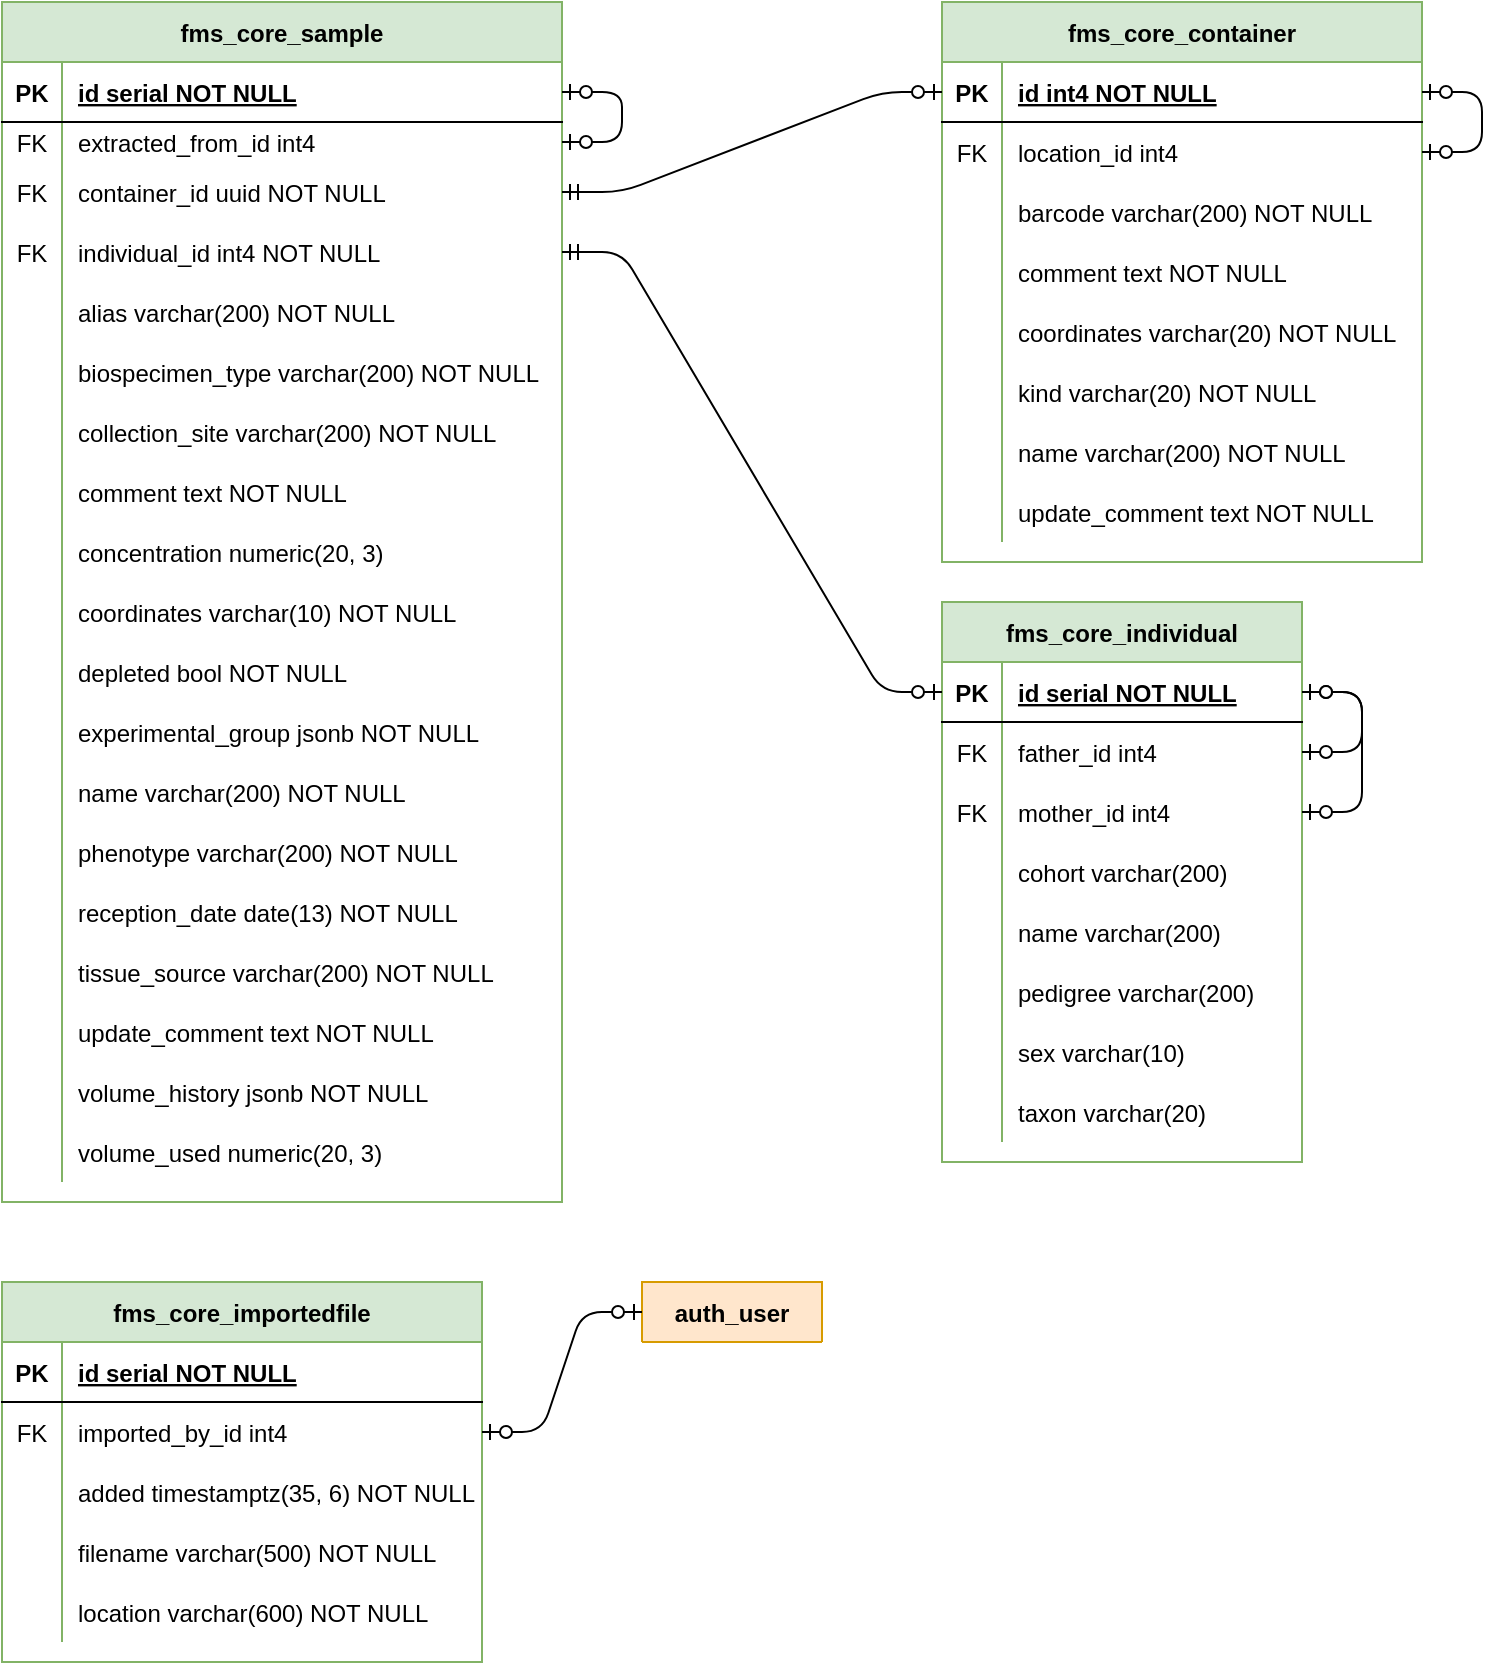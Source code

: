<mxfile version="14.1.8" type="device"><diagram id="R2lEEEUBdFMjLlhIrx00" name="Page-1"><mxGraphModel dx="1350" dy="816" grid="1" gridSize="10" guides="1" tooltips="1" connect="1" arrows="1" fold="1" page="1" pageScale="1" pageWidth="850" pageHeight="1100" math="0" shadow="0" extFonts="Permanent Marker^https://fonts.googleapis.com/css?family=Permanent+Marker"><root><mxCell id="0"/><mxCell id="1" parent="0"/><mxCell id="C-vyLk0tnHw3VtMMgP7b-23" value="fms_core_sample" style="shape=table;startSize=30;container=1;collapsible=1;childLayout=tableLayout;fixedRows=1;rowLines=0;fontStyle=1;align=center;resizeLast=1;fillColor=#d5e8d4;strokeColor=#82b366;" parent="1" vertex="1"><mxGeometry x="40" y="80" width="280" height="600" as="geometry"><mxRectangle x="120" y="120" width="100" height="30" as="alternateBounds"/></mxGeometry></mxCell><mxCell id="C-vyLk0tnHw3VtMMgP7b-24" value="" style="shape=partialRectangle;collapsible=0;dropTarget=0;pointerEvents=0;fillColor=none;points=[[0,0.5],[1,0.5]];portConstraint=eastwest;top=0;left=0;right=0;bottom=1;" parent="C-vyLk0tnHw3VtMMgP7b-23" vertex="1"><mxGeometry y="30" width="280" height="30" as="geometry"/></mxCell><mxCell id="C-vyLk0tnHw3VtMMgP7b-25" value="PK" style="shape=partialRectangle;overflow=hidden;connectable=0;fillColor=none;top=0;left=0;bottom=0;right=0;fontStyle=1;" parent="C-vyLk0tnHw3VtMMgP7b-24" vertex="1"><mxGeometry width="30" height="30" as="geometry"/></mxCell><mxCell id="C-vyLk0tnHw3VtMMgP7b-26" value="id serial NOT NULL " style="shape=partialRectangle;overflow=hidden;connectable=0;fillColor=none;top=0;left=0;bottom=0;right=0;align=left;spacingLeft=6;fontStyle=5;" parent="C-vyLk0tnHw3VtMMgP7b-24" vertex="1"><mxGeometry x="30" width="250" height="30" as="geometry"/></mxCell><mxCell id="s3saVMbv91BbnHv0i09d-23" value="" style="shape=partialRectangle;collapsible=0;dropTarget=0;pointerEvents=0;fillColor=none;top=0;left=0;bottom=0;right=0;points=[[0,0.5],[1,0.5]];portConstraint=eastwest;" parent="C-vyLk0tnHw3VtMMgP7b-23" vertex="1"><mxGeometry y="60" width="280" height="20" as="geometry"/></mxCell><mxCell id="s3saVMbv91BbnHv0i09d-24" value="FK" style="shape=partialRectangle;connectable=0;fillColor=none;top=0;left=0;bottom=0;right=0;fontStyle=0;overflow=hidden;" parent="s3saVMbv91BbnHv0i09d-23" vertex="1"><mxGeometry width="30" height="20" as="geometry"/></mxCell><mxCell id="s3saVMbv91BbnHv0i09d-25" value="extracted_from_id int4" style="shape=partialRectangle;connectable=0;fillColor=none;top=0;left=0;bottom=0;right=0;align=left;spacingLeft=6;fontStyle=0;overflow=hidden;" parent="s3saVMbv91BbnHv0i09d-23" vertex="1"><mxGeometry x="30" width="250" height="20" as="geometry"/></mxCell><mxCell id="s3saVMbv91BbnHv0i09d-17" value="" style="shape=partialRectangle;collapsible=0;dropTarget=0;pointerEvents=0;fillColor=none;top=0;left=0;bottom=0;right=0;points=[[0,0.5],[1,0.5]];portConstraint=eastwest;" parent="C-vyLk0tnHw3VtMMgP7b-23" vertex="1"><mxGeometry y="80" width="280" height="30" as="geometry"/></mxCell><mxCell id="s3saVMbv91BbnHv0i09d-18" value="FK" style="shape=partialRectangle;connectable=0;fillColor=none;top=0;left=0;bottom=0;right=0;fontStyle=0;overflow=hidden;" parent="s3saVMbv91BbnHv0i09d-17" vertex="1"><mxGeometry width="30" height="30" as="geometry"/></mxCell><mxCell id="s3saVMbv91BbnHv0i09d-19" value="container_id uuid NOT NULL" style="shape=partialRectangle;connectable=0;fillColor=none;top=0;left=0;bottom=0;right=0;align=left;spacingLeft=6;fontStyle=0;overflow=hidden;" parent="s3saVMbv91BbnHv0i09d-17" vertex="1"><mxGeometry x="30" width="250" height="30" as="geometry"/></mxCell><mxCell id="s3saVMbv91BbnHv0i09d-26" value="" style="shape=partialRectangle;collapsible=0;dropTarget=0;pointerEvents=0;fillColor=none;top=0;left=0;bottom=0;right=0;points=[[0,0.5],[1,0.5]];portConstraint=eastwest;" parent="C-vyLk0tnHw3VtMMgP7b-23" vertex="1"><mxGeometry y="110" width="280" height="30" as="geometry"/></mxCell><mxCell id="s3saVMbv91BbnHv0i09d-27" value="FK" style="shape=partialRectangle;connectable=0;fillColor=none;top=0;left=0;bottom=0;right=0;fontStyle=0;overflow=hidden;" parent="s3saVMbv91BbnHv0i09d-26" vertex="1"><mxGeometry width="30" height="30" as="geometry"/></mxCell><mxCell id="s3saVMbv91BbnHv0i09d-28" value="individual_id int4 NOT NULL" style="shape=partialRectangle;connectable=0;fillColor=none;top=0;left=0;bottom=0;right=0;align=left;spacingLeft=6;fontStyle=0;overflow=hidden;" parent="s3saVMbv91BbnHv0i09d-26" vertex="1"><mxGeometry x="30" width="250" height="30" as="geometry"/></mxCell><mxCell id="s3saVMbv91BbnHv0i09d-20" value="" style="shape=partialRectangle;collapsible=0;dropTarget=0;pointerEvents=0;fillColor=none;top=0;left=0;bottom=0;right=0;points=[[0,0.5],[1,0.5]];portConstraint=eastwest;" parent="C-vyLk0tnHw3VtMMgP7b-23" vertex="1"><mxGeometry y="140" width="280" height="30" as="geometry"/></mxCell><mxCell id="s3saVMbv91BbnHv0i09d-21" value="" style="shape=partialRectangle;connectable=0;fillColor=none;top=0;left=0;bottom=0;right=0;editable=1;overflow=hidden;" parent="s3saVMbv91BbnHv0i09d-20" vertex="1"><mxGeometry width="30" height="30" as="geometry"/></mxCell><mxCell id="s3saVMbv91BbnHv0i09d-22" value="alias varchar(200) NOT NULL" style="shape=partialRectangle;connectable=0;fillColor=none;top=0;left=0;bottom=0;right=0;align=left;spacingLeft=6;overflow=hidden;" parent="s3saVMbv91BbnHv0i09d-20" vertex="1"><mxGeometry x="30" width="250" height="30" as="geometry"/></mxCell><mxCell id="C-vyLk0tnHw3VtMMgP7b-27" value="" style="shape=partialRectangle;collapsible=0;dropTarget=0;pointerEvents=0;fillColor=none;points=[[0,0.5],[1,0.5]];portConstraint=eastwest;top=0;left=0;right=0;bottom=0;" parent="C-vyLk0tnHw3VtMMgP7b-23" vertex="1"><mxGeometry y="170" width="280" height="30" as="geometry"/></mxCell><mxCell id="C-vyLk0tnHw3VtMMgP7b-28" value="" style="shape=partialRectangle;overflow=hidden;connectable=0;fillColor=none;top=0;left=0;bottom=0;right=0;" parent="C-vyLk0tnHw3VtMMgP7b-27" vertex="1"><mxGeometry width="30" height="30" as="geometry"/></mxCell><mxCell id="C-vyLk0tnHw3VtMMgP7b-29" value="biospecimen_type varchar(200) NOT NULL" style="shape=partialRectangle;overflow=hidden;connectable=0;fillColor=none;top=0;left=0;bottom=0;right=0;align=left;spacingLeft=6;" parent="C-vyLk0tnHw3VtMMgP7b-27" vertex="1"><mxGeometry x="30" width="250" height="30" as="geometry"/></mxCell><mxCell id="s3saVMbv91BbnHv0i09d-29" value="" style="shape=partialRectangle;collapsible=0;dropTarget=0;pointerEvents=0;fillColor=none;top=0;left=0;bottom=0;right=0;points=[[0,0.5],[1,0.5]];portConstraint=eastwest;" parent="C-vyLk0tnHw3VtMMgP7b-23" vertex="1"><mxGeometry y="200" width="280" height="30" as="geometry"/></mxCell><mxCell id="s3saVMbv91BbnHv0i09d-30" value="" style="shape=partialRectangle;connectable=0;fillColor=none;top=0;left=0;bottom=0;right=0;editable=1;overflow=hidden;" parent="s3saVMbv91BbnHv0i09d-29" vertex="1"><mxGeometry width="30" height="30" as="geometry"/></mxCell><mxCell id="s3saVMbv91BbnHv0i09d-31" value="collection_site varchar(200) NOT NULL" style="shape=partialRectangle;connectable=0;fillColor=none;top=0;left=0;bottom=0;right=0;align=left;spacingLeft=6;overflow=hidden;" parent="s3saVMbv91BbnHv0i09d-29" vertex="1"><mxGeometry x="30" width="250" height="30" as="geometry"/></mxCell><mxCell id="s3saVMbv91BbnHv0i09d-32" value="" style="shape=partialRectangle;collapsible=0;dropTarget=0;pointerEvents=0;fillColor=none;top=0;left=0;bottom=0;right=0;points=[[0,0.5],[1,0.5]];portConstraint=eastwest;" parent="C-vyLk0tnHw3VtMMgP7b-23" vertex="1"><mxGeometry y="230" width="280" height="30" as="geometry"/></mxCell><mxCell id="s3saVMbv91BbnHv0i09d-33" value="" style="shape=partialRectangle;connectable=0;fillColor=none;top=0;left=0;bottom=0;right=0;editable=1;overflow=hidden;" parent="s3saVMbv91BbnHv0i09d-32" vertex="1"><mxGeometry width="30" height="30" as="geometry"/></mxCell><mxCell id="s3saVMbv91BbnHv0i09d-34" value="comment text NOT NULL" style="shape=partialRectangle;connectable=0;fillColor=none;top=0;left=0;bottom=0;right=0;align=left;spacingLeft=6;overflow=hidden;" parent="s3saVMbv91BbnHv0i09d-32" vertex="1"><mxGeometry x="30" width="250" height="30" as="geometry"/></mxCell><mxCell id="s3saVMbv91BbnHv0i09d-35" value="" style="shape=partialRectangle;collapsible=0;dropTarget=0;pointerEvents=0;fillColor=none;top=0;left=0;bottom=0;right=0;points=[[0,0.5],[1,0.5]];portConstraint=eastwest;" parent="C-vyLk0tnHw3VtMMgP7b-23" vertex="1"><mxGeometry y="260" width="280" height="30" as="geometry"/></mxCell><mxCell id="s3saVMbv91BbnHv0i09d-36" value="" style="shape=partialRectangle;connectable=0;fillColor=none;top=0;left=0;bottom=0;right=0;editable=1;overflow=hidden;" parent="s3saVMbv91BbnHv0i09d-35" vertex="1"><mxGeometry width="30" height="30" as="geometry"/></mxCell><mxCell id="s3saVMbv91BbnHv0i09d-37" value="concentration numeric(20, 3)" style="shape=partialRectangle;connectable=0;fillColor=none;top=0;left=0;bottom=0;right=0;align=left;spacingLeft=6;overflow=hidden;" parent="s3saVMbv91BbnHv0i09d-35" vertex="1"><mxGeometry x="30" width="250" height="30" as="geometry"/></mxCell><mxCell id="s3saVMbv91BbnHv0i09d-38" value="" style="shape=partialRectangle;collapsible=0;dropTarget=0;pointerEvents=0;fillColor=none;top=0;left=0;bottom=0;right=0;points=[[0,0.5],[1,0.5]];portConstraint=eastwest;" parent="C-vyLk0tnHw3VtMMgP7b-23" vertex="1"><mxGeometry y="290" width="280" height="30" as="geometry"/></mxCell><mxCell id="s3saVMbv91BbnHv0i09d-39" value="" style="shape=partialRectangle;connectable=0;fillColor=none;top=0;left=0;bottom=0;right=0;editable=1;overflow=hidden;" parent="s3saVMbv91BbnHv0i09d-38" vertex="1"><mxGeometry width="30" height="30" as="geometry"/></mxCell><mxCell id="s3saVMbv91BbnHv0i09d-40" value="coordinates varchar(10) NOT NULL" style="shape=partialRectangle;connectable=0;fillColor=none;top=0;left=0;bottom=0;right=0;align=left;spacingLeft=6;overflow=hidden;" parent="s3saVMbv91BbnHv0i09d-38" vertex="1"><mxGeometry x="30" width="250" height="30" as="geometry"/></mxCell><mxCell id="s3saVMbv91BbnHv0i09d-41" value="" style="shape=partialRectangle;collapsible=0;dropTarget=0;pointerEvents=0;fillColor=none;top=0;left=0;bottom=0;right=0;points=[[0,0.5],[1,0.5]];portConstraint=eastwest;" parent="C-vyLk0tnHw3VtMMgP7b-23" vertex="1"><mxGeometry y="320" width="280" height="30" as="geometry"/></mxCell><mxCell id="s3saVMbv91BbnHv0i09d-42" value="" style="shape=partialRectangle;connectable=0;fillColor=none;top=0;left=0;bottom=0;right=0;editable=1;overflow=hidden;" parent="s3saVMbv91BbnHv0i09d-41" vertex="1"><mxGeometry width="30" height="30" as="geometry"/></mxCell><mxCell id="s3saVMbv91BbnHv0i09d-43" value="depleted bool NOT NULL" style="shape=partialRectangle;connectable=0;fillColor=none;top=0;left=0;bottom=0;right=0;align=left;spacingLeft=6;overflow=hidden;" parent="s3saVMbv91BbnHv0i09d-41" vertex="1"><mxGeometry x="30" width="250" height="30" as="geometry"/></mxCell><mxCell id="s3saVMbv91BbnHv0i09d-44" value="" style="shape=partialRectangle;collapsible=0;dropTarget=0;pointerEvents=0;fillColor=none;top=0;left=0;bottom=0;right=0;points=[[0,0.5],[1,0.5]];portConstraint=eastwest;" parent="C-vyLk0tnHw3VtMMgP7b-23" vertex="1"><mxGeometry y="350" width="280" height="30" as="geometry"/></mxCell><mxCell id="s3saVMbv91BbnHv0i09d-45" value="" style="shape=partialRectangle;connectable=0;fillColor=none;top=0;left=0;bottom=0;right=0;editable=1;overflow=hidden;" parent="s3saVMbv91BbnHv0i09d-44" vertex="1"><mxGeometry width="30" height="30" as="geometry"/></mxCell><mxCell id="s3saVMbv91BbnHv0i09d-46" value="experimental_group jsonb NOT NULL" style="shape=partialRectangle;connectable=0;fillColor=none;top=0;left=0;bottom=0;right=0;align=left;spacingLeft=6;overflow=hidden;" parent="s3saVMbv91BbnHv0i09d-44" vertex="1"><mxGeometry x="30" width="250" height="30" as="geometry"/></mxCell><mxCell id="s3saVMbv91BbnHv0i09d-47" value="" style="shape=partialRectangle;collapsible=0;dropTarget=0;pointerEvents=0;fillColor=none;top=0;left=0;bottom=0;right=0;points=[[0,0.5],[1,0.5]];portConstraint=eastwest;" parent="C-vyLk0tnHw3VtMMgP7b-23" vertex="1"><mxGeometry y="380" width="280" height="30" as="geometry"/></mxCell><mxCell id="s3saVMbv91BbnHv0i09d-48" value="" style="shape=partialRectangle;connectable=0;fillColor=none;top=0;left=0;bottom=0;right=0;editable=1;overflow=hidden;" parent="s3saVMbv91BbnHv0i09d-47" vertex="1"><mxGeometry width="30" height="30" as="geometry"/></mxCell><mxCell id="s3saVMbv91BbnHv0i09d-49" value="name varchar(200) NOT NULL" style="shape=partialRectangle;connectable=0;fillColor=none;top=0;left=0;bottom=0;right=0;align=left;spacingLeft=6;overflow=hidden;" parent="s3saVMbv91BbnHv0i09d-47" vertex="1"><mxGeometry x="30" width="250" height="30" as="geometry"/></mxCell><mxCell id="s3saVMbv91BbnHv0i09d-50" value="" style="shape=partialRectangle;collapsible=0;dropTarget=0;pointerEvents=0;fillColor=none;top=0;left=0;bottom=0;right=0;points=[[0,0.5],[1,0.5]];portConstraint=eastwest;" parent="C-vyLk0tnHw3VtMMgP7b-23" vertex="1"><mxGeometry y="410" width="280" height="30" as="geometry"/></mxCell><mxCell id="s3saVMbv91BbnHv0i09d-51" value="" style="shape=partialRectangle;connectable=0;fillColor=none;top=0;left=0;bottom=0;right=0;editable=1;overflow=hidden;" parent="s3saVMbv91BbnHv0i09d-50" vertex="1"><mxGeometry width="30" height="30" as="geometry"/></mxCell><mxCell id="s3saVMbv91BbnHv0i09d-52" value="phenotype varchar(200) NOT NULL" style="shape=partialRectangle;connectable=0;fillColor=none;top=0;left=0;bottom=0;right=0;align=left;spacingLeft=6;overflow=hidden;" parent="s3saVMbv91BbnHv0i09d-50" vertex="1"><mxGeometry x="30" width="250" height="30" as="geometry"/></mxCell><mxCell id="s3saVMbv91BbnHv0i09d-57" value="" style="shape=partialRectangle;collapsible=0;dropTarget=0;pointerEvents=0;fillColor=none;top=0;left=0;bottom=0;right=0;points=[[0,0.5],[1,0.5]];portConstraint=eastwest;" parent="C-vyLk0tnHw3VtMMgP7b-23" vertex="1"><mxGeometry y="440" width="280" height="30" as="geometry"/></mxCell><mxCell id="s3saVMbv91BbnHv0i09d-58" value="" style="shape=partialRectangle;connectable=0;fillColor=none;top=0;left=0;bottom=0;right=0;editable=1;overflow=hidden;" parent="s3saVMbv91BbnHv0i09d-57" vertex="1"><mxGeometry width="30" height="30" as="geometry"/></mxCell><mxCell id="s3saVMbv91BbnHv0i09d-59" value="reception_date date(13) NOT NULL" style="shape=partialRectangle;connectable=0;fillColor=none;top=0;left=0;bottom=0;right=0;align=left;spacingLeft=6;overflow=hidden;" parent="s3saVMbv91BbnHv0i09d-57" vertex="1"><mxGeometry x="30" width="250" height="30" as="geometry"/></mxCell><mxCell id="s3saVMbv91BbnHv0i09d-60" value="" style="shape=partialRectangle;collapsible=0;dropTarget=0;pointerEvents=0;fillColor=none;top=0;left=0;bottom=0;right=0;points=[[0,0.5],[1,0.5]];portConstraint=eastwest;" parent="C-vyLk0tnHw3VtMMgP7b-23" vertex="1"><mxGeometry y="470" width="280" height="30" as="geometry"/></mxCell><mxCell id="s3saVMbv91BbnHv0i09d-61" value="" style="shape=partialRectangle;connectable=0;fillColor=none;top=0;left=0;bottom=0;right=0;editable=1;overflow=hidden;" parent="s3saVMbv91BbnHv0i09d-60" vertex="1"><mxGeometry width="30" height="30" as="geometry"/></mxCell><mxCell id="s3saVMbv91BbnHv0i09d-62" value="tissue_source varchar(200) NOT NULL" style="shape=partialRectangle;connectable=0;fillColor=none;top=0;left=0;bottom=0;right=0;align=left;spacingLeft=6;overflow=hidden;" parent="s3saVMbv91BbnHv0i09d-60" vertex="1"><mxGeometry x="30" width="250" height="30" as="geometry"/></mxCell><mxCell id="s3saVMbv91BbnHv0i09d-63" value="" style="shape=partialRectangle;collapsible=0;dropTarget=0;pointerEvents=0;fillColor=none;top=0;left=0;bottom=0;right=0;points=[[0,0.5],[1,0.5]];portConstraint=eastwest;" parent="C-vyLk0tnHw3VtMMgP7b-23" vertex="1"><mxGeometry y="500" width="280" height="30" as="geometry"/></mxCell><mxCell id="s3saVMbv91BbnHv0i09d-64" value="" style="shape=partialRectangle;connectable=0;fillColor=none;top=0;left=0;bottom=0;right=0;editable=1;overflow=hidden;" parent="s3saVMbv91BbnHv0i09d-63" vertex="1"><mxGeometry width="30" height="30" as="geometry"/></mxCell><mxCell id="s3saVMbv91BbnHv0i09d-65" value="update_comment text NOT NULL" style="shape=partialRectangle;connectable=0;fillColor=none;top=0;left=0;bottom=0;right=0;align=left;spacingLeft=6;overflow=hidden;" parent="s3saVMbv91BbnHv0i09d-63" vertex="1"><mxGeometry x="30" width="250" height="30" as="geometry"/></mxCell><mxCell id="s3saVMbv91BbnHv0i09d-66" value="" style="shape=partialRectangle;collapsible=0;dropTarget=0;pointerEvents=0;fillColor=none;top=0;left=0;bottom=0;right=0;points=[[0,0.5],[1,0.5]];portConstraint=eastwest;" parent="C-vyLk0tnHw3VtMMgP7b-23" vertex="1"><mxGeometry y="530" width="280" height="30" as="geometry"/></mxCell><mxCell id="s3saVMbv91BbnHv0i09d-67" value="" style="shape=partialRectangle;connectable=0;fillColor=none;top=0;left=0;bottom=0;right=0;editable=1;overflow=hidden;" parent="s3saVMbv91BbnHv0i09d-66" vertex="1"><mxGeometry width="30" height="30" as="geometry"/></mxCell><mxCell id="s3saVMbv91BbnHv0i09d-68" value="volume_history jsonb NOT NULL" style="shape=partialRectangle;connectable=0;fillColor=none;top=0;left=0;bottom=0;right=0;align=left;spacingLeft=6;overflow=hidden;" parent="s3saVMbv91BbnHv0i09d-66" vertex="1"><mxGeometry x="30" width="250" height="30" as="geometry"/></mxCell><mxCell id="s3saVMbv91BbnHv0i09d-69" value="" style="shape=partialRectangle;collapsible=0;dropTarget=0;pointerEvents=0;fillColor=none;top=0;left=0;bottom=0;right=0;points=[[0,0.5],[1,0.5]];portConstraint=eastwest;" parent="C-vyLk0tnHw3VtMMgP7b-23" vertex="1"><mxGeometry y="560" width="280" height="30" as="geometry"/></mxCell><mxCell id="s3saVMbv91BbnHv0i09d-70" value="" style="shape=partialRectangle;connectable=0;fillColor=none;top=0;left=0;bottom=0;right=0;editable=1;overflow=hidden;" parent="s3saVMbv91BbnHv0i09d-69" vertex="1"><mxGeometry width="30" height="30" as="geometry"/></mxCell><mxCell id="s3saVMbv91BbnHv0i09d-71" value="volume_used numeric(20, 3)" style="shape=partialRectangle;connectable=0;fillColor=none;top=0;left=0;bottom=0;right=0;align=left;spacingLeft=6;overflow=hidden;" parent="s3saVMbv91BbnHv0i09d-69" vertex="1"><mxGeometry x="30" width="250" height="30" as="geometry"/></mxCell><mxCell id="s3saVMbv91BbnHv0i09d-72" value="" style="edgeStyle=entityRelationEdgeStyle;fontSize=12;html=1;endArrow=ERzeroToOne;startArrow=ERzeroToOne;startFill=1;exitX=1;exitY=0.5;exitDx=0;exitDy=0;entryX=1;entryY=0.5;entryDx=0;entryDy=0;" parent="C-vyLk0tnHw3VtMMgP7b-23" source="s3saVMbv91BbnHv0i09d-23" target="C-vyLk0tnHw3VtMMgP7b-24" edge="1"><mxGeometry width="100" height="100" relative="1" as="geometry"><mxPoint x="300" y="100" as="sourcePoint"/><mxPoint x="400" as="targetPoint"/></mxGeometry></mxCell><mxCell id="s3saVMbv91BbnHv0i09d-73" value="fms_core_individual" style="shape=table;startSize=30;container=1;collapsible=1;childLayout=tableLayout;fixedRows=1;rowLines=0;fontStyle=1;align=center;resizeLast=1;fillColor=#d5e8d4;strokeColor=#82b366;" parent="1" vertex="1"><mxGeometry x="510" y="380" width="180" height="280" as="geometry"/></mxCell><mxCell id="s3saVMbv91BbnHv0i09d-74" value="" style="shape=partialRectangle;collapsible=0;dropTarget=0;pointerEvents=0;fillColor=none;top=0;left=0;bottom=1;right=0;points=[[0,0.5],[1,0.5]];portConstraint=eastwest;" parent="s3saVMbv91BbnHv0i09d-73" vertex="1"><mxGeometry y="30" width="180" height="30" as="geometry"/></mxCell><mxCell id="s3saVMbv91BbnHv0i09d-75" value="PK" style="shape=partialRectangle;connectable=0;fillColor=none;top=0;left=0;bottom=0;right=0;fontStyle=1;overflow=hidden;" parent="s3saVMbv91BbnHv0i09d-74" vertex="1"><mxGeometry width="30" height="30" as="geometry"/></mxCell><mxCell id="s3saVMbv91BbnHv0i09d-76" value="id serial NOT NULL" style="shape=partialRectangle;connectable=0;fillColor=none;top=0;left=0;bottom=0;right=0;align=left;spacingLeft=6;fontStyle=5;overflow=hidden;" parent="s3saVMbv91BbnHv0i09d-74" vertex="1"><mxGeometry x="30" width="150" height="30" as="geometry"/></mxCell><mxCell id="s3saVMbv91BbnHv0i09d-86" value="" style="shape=partialRectangle;collapsible=0;dropTarget=0;pointerEvents=0;fillColor=none;top=0;left=0;bottom=0;right=0;points=[[0,0.5],[1,0.5]];portConstraint=eastwest;" parent="s3saVMbv91BbnHv0i09d-73" vertex="1"><mxGeometry y="60" width="180" height="30" as="geometry"/></mxCell><mxCell id="s3saVMbv91BbnHv0i09d-87" value="FK" style="shape=partialRectangle;connectable=0;fillColor=none;top=0;left=0;bottom=0;right=0;fontStyle=0;overflow=hidden;" parent="s3saVMbv91BbnHv0i09d-86" vertex="1"><mxGeometry width="30" height="30" as="geometry"/></mxCell><mxCell id="s3saVMbv91BbnHv0i09d-88" value="father_id int4" style="shape=partialRectangle;connectable=0;fillColor=none;top=0;left=0;bottom=0;right=0;align=left;spacingLeft=6;fontStyle=0;overflow=hidden;" parent="s3saVMbv91BbnHv0i09d-86" vertex="1"><mxGeometry x="30" width="150" height="30" as="geometry"/></mxCell><mxCell id="s3saVMbv91BbnHv0i09d-89" value="" style="shape=partialRectangle;collapsible=0;dropTarget=0;pointerEvents=0;fillColor=none;top=0;left=0;bottom=0;right=0;points=[[0,0.5],[1,0.5]];portConstraint=eastwest;" parent="s3saVMbv91BbnHv0i09d-73" vertex="1"><mxGeometry y="90" width="180" height="30" as="geometry"/></mxCell><mxCell id="s3saVMbv91BbnHv0i09d-90" value="FK" style="shape=partialRectangle;connectable=0;fillColor=none;top=0;left=0;bottom=0;right=0;fontStyle=0;overflow=hidden;" parent="s3saVMbv91BbnHv0i09d-89" vertex="1"><mxGeometry width="30" height="30" as="geometry"/></mxCell><mxCell id="s3saVMbv91BbnHv0i09d-91" value="mother_id int4" style="shape=partialRectangle;connectable=0;fillColor=none;top=0;left=0;bottom=0;right=0;align=left;spacingLeft=6;fontStyle=0;overflow=hidden;" parent="s3saVMbv91BbnHv0i09d-89" vertex="1"><mxGeometry x="30" width="150" height="30" as="geometry"/></mxCell><mxCell id="s3saVMbv91BbnHv0i09d-77" value="" style="shape=partialRectangle;collapsible=0;dropTarget=0;pointerEvents=0;fillColor=none;top=0;left=0;bottom=0;right=0;points=[[0,0.5],[1,0.5]];portConstraint=eastwest;" parent="s3saVMbv91BbnHv0i09d-73" vertex="1"><mxGeometry y="120" width="180" height="30" as="geometry"/></mxCell><mxCell id="s3saVMbv91BbnHv0i09d-78" value="" style="shape=partialRectangle;connectable=0;fillColor=none;top=0;left=0;bottom=0;right=0;editable=1;overflow=hidden;" parent="s3saVMbv91BbnHv0i09d-77" vertex="1"><mxGeometry width="30" height="30" as="geometry"/></mxCell><mxCell id="s3saVMbv91BbnHv0i09d-79" value="cohort varchar(200)" style="shape=partialRectangle;connectable=0;fillColor=none;top=0;left=0;bottom=0;right=0;align=left;spacingLeft=6;overflow=hidden;" parent="s3saVMbv91BbnHv0i09d-77" vertex="1"><mxGeometry x="30" width="150" height="30" as="geometry"/></mxCell><mxCell id="wmnpK4pU87tnDH0AMQYR-4" value="" style="shape=partialRectangle;collapsible=0;dropTarget=0;pointerEvents=0;fillColor=none;top=0;left=0;bottom=0;right=0;points=[[0,0.5],[1,0.5]];portConstraint=eastwest;" parent="s3saVMbv91BbnHv0i09d-73" vertex="1"><mxGeometry y="150" width="180" height="30" as="geometry"/></mxCell><mxCell id="wmnpK4pU87tnDH0AMQYR-5" value="" style="shape=partialRectangle;connectable=0;fillColor=none;top=0;left=0;bottom=0;right=0;editable=1;overflow=hidden;" parent="wmnpK4pU87tnDH0AMQYR-4" vertex="1"><mxGeometry width="30" height="30" as="geometry"/></mxCell><mxCell id="wmnpK4pU87tnDH0AMQYR-6" value="name varchar(200)" style="shape=partialRectangle;connectable=0;fillColor=none;top=0;left=0;bottom=0;right=0;align=left;spacingLeft=6;overflow=hidden;" parent="wmnpK4pU87tnDH0AMQYR-4" vertex="1"><mxGeometry x="30" width="150" height="30" as="geometry"/></mxCell><mxCell id="s3saVMbv91BbnHv0i09d-80" value="" style="shape=partialRectangle;collapsible=0;dropTarget=0;pointerEvents=0;fillColor=none;top=0;left=0;bottom=0;right=0;points=[[0,0.5],[1,0.5]];portConstraint=eastwest;" parent="s3saVMbv91BbnHv0i09d-73" vertex="1"><mxGeometry y="180" width="180" height="30" as="geometry"/></mxCell><mxCell id="s3saVMbv91BbnHv0i09d-81" value="" style="shape=partialRectangle;connectable=0;fillColor=none;top=0;left=0;bottom=0;right=0;editable=1;overflow=hidden;" parent="s3saVMbv91BbnHv0i09d-80" vertex="1"><mxGeometry width="30" height="30" as="geometry"/></mxCell><mxCell id="s3saVMbv91BbnHv0i09d-82" value="pedigree varchar(200)" style="shape=partialRectangle;connectable=0;fillColor=none;top=0;left=0;bottom=0;right=0;align=left;spacingLeft=6;overflow=hidden;" parent="s3saVMbv91BbnHv0i09d-80" vertex="1"><mxGeometry x="30" width="150" height="30" as="geometry"/></mxCell><mxCell id="s3saVMbv91BbnHv0i09d-83" value="" style="shape=partialRectangle;collapsible=0;dropTarget=0;pointerEvents=0;fillColor=none;top=0;left=0;bottom=0;right=0;points=[[0,0.5],[1,0.5]];portConstraint=eastwest;" parent="s3saVMbv91BbnHv0i09d-73" vertex="1"><mxGeometry y="210" width="180" height="30" as="geometry"/></mxCell><mxCell id="s3saVMbv91BbnHv0i09d-84" value="" style="shape=partialRectangle;connectable=0;fillColor=none;top=0;left=0;bottom=0;right=0;editable=1;overflow=hidden;" parent="s3saVMbv91BbnHv0i09d-83" vertex="1"><mxGeometry width="30" height="30" as="geometry"/></mxCell><mxCell id="s3saVMbv91BbnHv0i09d-85" value="sex varchar(10)" style="shape=partialRectangle;connectable=0;fillColor=none;top=0;left=0;bottom=0;right=0;align=left;spacingLeft=6;overflow=hidden;" parent="s3saVMbv91BbnHv0i09d-83" vertex="1"><mxGeometry x="30" width="150" height="30" as="geometry"/></mxCell><mxCell id="s3saVMbv91BbnHv0i09d-92" value="" style="shape=partialRectangle;collapsible=0;dropTarget=0;pointerEvents=0;fillColor=none;top=0;left=0;bottom=0;right=0;points=[[0,0.5],[1,0.5]];portConstraint=eastwest;" parent="s3saVMbv91BbnHv0i09d-73" vertex="1"><mxGeometry y="240" width="180" height="30" as="geometry"/></mxCell><mxCell id="s3saVMbv91BbnHv0i09d-93" value="" style="shape=partialRectangle;connectable=0;fillColor=none;top=0;left=0;bottom=0;right=0;editable=1;overflow=hidden;" parent="s3saVMbv91BbnHv0i09d-92" vertex="1"><mxGeometry width="30" height="30" as="geometry"/></mxCell><mxCell id="s3saVMbv91BbnHv0i09d-94" value="taxon varchar(20)" style="shape=partialRectangle;connectable=0;fillColor=none;top=0;left=0;bottom=0;right=0;align=left;spacingLeft=6;overflow=hidden;" parent="s3saVMbv91BbnHv0i09d-92" vertex="1"><mxGeometry x="30" width="150" height="30" as="geometry"/></mxCell><mxCell id="s3saVMbv91BbnHv0i09d-95" value="" style="edgeStyle=entityRelationEdgeStyle;fontSize=12;html=1;endArrow=ERzeroToOne;startArrow=ERzeroToOne;startFill=1;exitX=1;exitY=0.5;exitDx=0;exitDy=0;" parent="s3saVMbv91BbnHv0i09d-73" source="s3saVMbv91BbnHv0i09d-86" target="s3saVMbv91BbnHv0i09d-74" edge="1"><mxGeometry width="100" height="100" relative="1" as="geometry"><mxPoint x="-110" y="85" as="sourcePoint"/><mxPoint x="-110" y="55" as="targetPoint"/></mxGeometry></mxCell><mxCell id="s3saVMbv91BbnHv0i09d-96" value="" style="edgeStyle=entityRelationEdgeStyle;fontSize=12;html=1;endArrow=ERzeroToOne;startArrow=ERzeroToOne;startFill=1;exitX=1;exitY=0.5;exitDx=0;exitDy=0;" parent="s3saVMbv91BbnHv0i09d-73" source="s3saVMbv91BbnHv0i09d-89" target="s3saVMbv91BbnHv0i09d-74" edge="1"><mxGeometry width="100" height="100" relative="1" as="geometry"><mxPoint x="-100" y="95" as="sourcePoint"/><mxPoint x="-100" y="65" as="targetPoint"/></mxGeometry></mxCell><mxCell id="s3saVMbv91BbnHv0i09d-97" value="" style="edgeStyle=entityRelationEdgeStyle;fontSize=12;html=1;endArrow=ERzeroToOne;startArrow=ERmandOne;exitX=1;exitY=0.5;exitDx=0;exitDy=0;entryX=0;entryY=0.5;entryDx=0;entryDy=0;" parent="1" source="s3saVMbv91BbnHv0i09d-26" target="s3saVMbv91BbnHv0i09d-74" edge="1"><mxGeometry width="100" height="100" relative="1" as="geometry"><mxPoint x="380" y="420" as="sourcePoint"/><mxPoint x="480" y="320" as="targetPoint"/></mxGeometry></mxCell><mxCell id="s3saVMbv91BbnHv0i09d-98" value="fms_core_container" style="shape=table;startSize=30;container=1;collapsible=1;childLayout=tableLayout;fixedRows=1;rowLines=0;fontStyle=1;align=center;resizeLast=1;fillColor=#d5e8d4;strokeColor=#82b366;" parent="1" vertex="1"><mxGeometry x="510" y="80" width="240" height="280" as="geometry"/></mxCell><mxCell id="s3saVMbv91BbnHv0i09d-99" value="" style="shape=partialRectangle;collapsible=0;dropTarget=0;pointerEvents=0;fillColor=none;top=0;left=0;bottom=1;right=0;points=[[0,0.5],[1,0.5]];portConstraint=eastwest;" parent="s3saVMbv91BbnHv0i09d-98" vertex="1"><mxGeometry y="30" width="240" height="30" as="geometry"/></mxCell><mxCell id="s3saVMbv91BbnHv0i09d-100" value="PK" style="shape=partialRectangle;connectable=0;fillColor=none;top=0;left=0;bottom=0;right=0;fontStyle=1;overflow=hidden;" parent="s3saVMbv91BbnHv0i09d-99" vertex="1"><mxGeometry width="30" height="30" as="geometry"/></mxCell><mxCell id="s3saVMbv91BbnHv0i09d-101" value="id int4 NOT NULL" style="shape=partialRectangle;connectable=0;fillColor=none;top=0;left=0;bottom=0;right=0;align=left;spacingLeft=6;fontStyle=5;overflow=hidden;" parent="s3saVMbv91BbnHv0i09d-99" vertex="1"><mxGeometry x="30" width="210" height="30" as="geometry"/></mxCell><mxCell id="s3saVMbv91BbnHv0i09d-112" value="" style="shape=partialRectangle;collapsible=0;dropTarget=0;pointerEvents=0;fillColor=none;top=0;left=0;bottom=0;right=0;points=[[0,0.5],[1,0.5]];portConstraint=eastwest;" parent="s3saVMbv91BbnHv0i09d-98" vertex="1"><mxGeometry y="60" width="240" height="30" as="geometry"/></mxCell><mxCell id="s3saVMbv91BbnHv0i09d-113" value="FK" style="shape=partialRectangle;connectable=0;fillColor=none;top=0;left=0;bottom=0;right=0;fontStyle=0;overflow=hidden;" parent="s3saVMbv91BbnHv0i09d-112" vertex="1"><mxGeometry width="30" height="30" as="geometry"/></mxCell><mxCell id="s3saVMbv91BbnHv0i09d-114" value="location_id int4" style="shape=partialRectangle;connectable=0;fillColor=none;top=0;left=0;bottom=0;right=0;align=left;spacingLeft=6;fontStyle=0;overflow=hidden;" parent="s3saVMbv91BbnHv0i09d-112" vertex="1"><mxGeometry x="30" width="210" height="30" as="geometry"/></mxCell><mxCell id="s3saVMbv91BbnHv0i09d-102" value="" style="shape=partialRectangle;collapsible=0;dropTarget=0;pointerEvents=0;fillColor=none;top=0;left=0;bottom=0;right=0;points=[[0,0.5],[1,0.5]];portConstraint=eastwest;" parent="s3saVMbv91BbnHv0i09d-98" vertex="1"><mxGeometry y="90" width="240" height="30" as="geometry"/></mxCell><mxCell id="s3saVMbv91BbnHv0i09d-103" value="" style="shape=partialRectangle;connectable=0;fillColor=none;top=0;left=0;bottom=0;right=0;editable=1;overflow=hidden;" parent="s3saVMbv91BbnHv0i09d-102" vertex="1"><mxGeometry width="30" height="30" as="geometry"/></mxCell><mxCell id="s3saVMbv91BbnHv0i09d-104" value="barcode varchar(200) NOT NULL" style="shape=partialRectangle;connectable=0;fillColor=none;top=0;left=0;bottom=0;right=0;align=left;spacingLeft=6;overflow=hidden;" parent="s3saVMbv91BbnHv0i09d-102" vertex="1"><mxGeometry x="30" width="210" height="30" as="geometry"/></mxCell><mxCell id="s3saVMbv91BbnHv0i09d-105" value="" style="shape=partialRectangle;collapsible=0;dropTarget=0;pointerEvents=0;fillColor=none;top=0;left=0;bottom=0;right=0;points=[[0,0.5],[1,0.5]];portConstraint=eastwest;" parent="s3saVMbv91BbnHv0i09d-98" vertex="1"><mxGeometry y="120" width="240" height="30" as="geometry"/></mxCell><mxCell id="s3saVMbv91BbnHv0i09d-106" value="" style="shape=partialRectangle;connectable=0;fillColor=none;top=0;left=0;bottom=0;right=0;editable=1;overflow=hidden;" parent="s3saVMbv91BbnHv0i09d-105" vertex="1"><mxGeometry width="30" height="30" as="geometry"/></mxCell><mxCell id="s3saVMbv91BbnHv0i09d-107" value="comment text NOT NULL" style="shape=partialRectangle;connectable=0;fillColor=none;top=0;left=0;bottom=0;right=0;align=left;spacingLeft=6;overflow=hidden;" parent="s3saVMbv91BbnHv0i09d-105" vertex="1"><mxGeometry x="30" width="210" height="30" as="geometry"/></mxCell><mxCell id="s3saVMbv91BbnHv0i09d-108" value="" style="shape=partialRectangle;collapsible=0;dropTarget=0;pointerEvents=0;fillColor=none;top=0;left=0;bottom=0;right=0;points=[[0,0.5],[1,0.5]];portConstraint=eastwest;" parent="s3saVMbv91BbnHv0i09d-98" vertex="1"><mxGeometry y="150" width="240" height="30" as="geometry"/></mxCell><mxCell id="s3saVMbv91BbnHv0i09d-109" value="" style="shape=partialRectangle;connectable=0;fillColor=none;top=0;left=0;bottom=0;right=0;editable=1;overflow=hidden;" parent="s3saVMbv91BbnHv0i09d-108" vertex="1"><mxGeometry width="30" height="30" as="geometry"/></mxCell><mxCell id="s3saVMbv91BbnHv0i09d-110" value="coordinates varchar(20) NOT NULL" style="shape=partialRectangle;connectable=0;fillColor=none;top=0;left=0;bottom=0;right=0;align=left;spacingLeft=6;overflow=hidden;" parent="s3saVMbv91BbnHv0i09d-108" vertex="1"><mxGeometry x="30" width="210" height="30" as="geometry"/></mxCell><mxCell id="s3saVMbv91BbnHv0i09d-115" value="" style="shape=partialRectangle;collapsible=0;dropTarget=0;pointerEvents=0;fillColor=none;top=0;left=0;bottom=0;right=0;points=[[0,0.5],[1,0.5]];portConstraint=eastwest;" parent="s3saVMbv91BbnHv0i09d-98" vertex="1"><mxGeometry y="180" width="240" height="30" as="geometry"/></mxCell><mxCell id="s3saVMbv91BbnHv0i09d-116" value="" style="shape=partialRectangle;connectable=0;fillColor=none;top=0;left=0;bottom=0;right=0;editable=1;overflow=hidden;" parent="s3saVMbv91BbnHv0i09d-115" vertex="1"><mxGeometry width="30" height="30" as="geometry"/></mxCell><mxCell id="s3saVMbv91BbnHv0i09d-117" value="kind varchar(20) NOT NULL" style="shape=partialRectangle;connectable=0;fillColor=none;top=0;left=0;bottom=0;right=0;align=left;spacingLeft=6;overflow=hidden;" parent="s3saVMbv91BbnHv0i09d-115" vertex="1"><mxGeometry x="30" width="210" height="30" as="geometry"/></mxCell><mxCell id="s3saVMbv91BbnHv0i09d-118" value="" style="shape=partialRectangle;collapsible=0;dropTarget=0;pointerEvents=0;fillColor=none;top=0;left=0;bottom=0;right=0;points=[[0,0.5],[1,0.5]];portConstraint=eastwest;" parent="s3saVMbv91BbnHv0i09d-98" vertex="1"><mxGeometry y="210" width="240" height="30" as="geometry"/></mxCell><mxCell id="s3saVMbv91BbnHv0i09d-119" value="" style="shape=partialRectangle;connectable=0;fillColor=none;top=0;left=0;bottom=0;right=0;editable=1;overflow=hidden;" parent="s3saVMbv91BbnHv0i09d-118" vertex="1"><mxGeometry width="30" height="30" as="geometry"/></mxCell><mxCell id="s3saVMbv91BbnHv0i09d-120" value="name varchar(200) NOT NULL" style="shape=partialRectangle;connectable=0;fillColor=none;top=0;left=0;bottom=0;right=0;align=left;spacingLeft=6;overflow=hidden;" parent="s3saVMbv91BbnHv0i09d-118" vertex="1"><mxGeometry x="30" width="210" height="30" as="geometry"/></mxCell><mxCell id="s3saVMbv91BbnHv0i09d-121" value="" style="shape=partialRectangle;collapsible=0;dropTarget=0;pointerEvents=0;fillColor=none;top=0;left=0;bottom=0;right=0;points=[[0,0.5],[1,0.5]];portConstraint=eastwest;" parent="s3saVMbv91BbnHv0i09d-98" vertex="1"><mxGeometry y="240" width="240" height="30" as="geometry"/></mxCell><mxCell id="s3saVMbv91BbnHv0i09d-122" value="" style="shape=partialRectangle;connectable=0;fillColor=none;top=0;left=0;bottom=0;right=0;editable=1;overflow=hidden;" parent="s3saVMbv91BbnHv0i09d-121" vertex="1"><mxGeometry width="30" height="30" as="geometry"/></mxCell><mxCell id="s3saVMbv91BbnHv0i09d-123" value="update_comment text NOT NULL" style="shape=partialRectangle;connectable=0;fillColor=none;top=0;left=0;bottom=0;right=0;align=left;spacingLeft=6;overflow=hidden;" parent="s3saVMbv91BbnHv0i09d-121" vertex="1"><mxGeometry x="30" width="210" height="30" as="geometry"/></mxCell><mxCell id="s3saVMbv91BbnHv0i09d-124" value="" style="edgeStyle=entityRelationEdgeStyle;fontSize=12;html=1;endArrow=ERzeroToOne;startArrow=ERzeroToOne;startFill=1;exitX=1;exitY=0.5;exitDx=0;exitDy=0;entryX=1;entryY=0.5;entryDx=0;entryDy=0;" parent="s3saVMbv91BbnHv0i09d-98" source="s3saVMbv91BbnHv0i09d-112" target="s3saVMbv91BbnHv0i09d-99" edge="1"><mxGeometry width="100" height="100" relative="1" as="geometry"><mxPoint x="-180" y="85" as="sourcePoint"/><mxPoint x="-180" y="55" as="targetPoint"/></mxGeometry></mxCell><mxCell id="s3saVMbv91BbnHv0i09d-111" value="" style="edgeStyle=entityRelationEdgeStyle;fontSize=12;html=1;endArrow=ERzeroToOne;startArrow=ERmandOne;exitX=1;exitY=0.5;exitDx=0;exitDy=0;entryX=0;entryY=0.5;entryDx=0;entryDy=0;" parent="1" source="s3saVMbv91BbnHv0i09d-17" target="s3saVMbv91BbnHv0i09d-99" edge="1"><mxGeometry width="100" height="100" relative="1" as="geometry"><mxPoint x="330" y="225" as="sourcePoint"/><mxPoint x="550" y="375" as="targetPoint"/></mxGeometry></mxCell><mxCell id="s3saVMbv91BbnHv0i09d-125" value="fms_core_importedfile" style="shape=table;startSize=30;container=1;collapsible=1;childLayout=tableLayout;fixedRows=1;rowLines=0;fontStyle=1;align=center;resizeLast=1;fillColor=#d5e8d4;strokeColor=#82b366;" parent="1" vertex="1"><mxGeometry x="40" y="720" width="240" height="190" as="geometry"/></mxCell><mxCell id="s3saVMbv91BbnHv0i09d-126" value="" style="shape=partialRectangle;collapsible=0;dropTarget=0;pointerEvents=0;fillColor=none;top=0;left=0;bottom=1;right=0;points=[[0,0.5],[1,0.5]];portConstraint=eastwest;" parent="s3saVMbv91BbnHv0i09d-125" vertex="1"><mxGeometry y="30" width="240" height="30" as="geometry"/></mxCell><mxCell id="s3saVMbv91BbnHv0i09d-127" value="PK" style="shape=partialRectangle;connectable=0;fillColor=none;top=0;left=0;bottom=0;right=0;fontStyle=1;overflow=hidden;" parent="s3saVMbv91BbnHv0i09d-126" vertex="1"><mxGeometry width="30" height="30" as="geometry"/></mxCell><mxCell id="s3saVMbv91BbnHv0i09d-128" value="id serial NOT NULL" style="shape=partialRectangle;connectable=0;fillColor=none;top=0;left=0;bottom=0;right=0;align=left;spacingLeft=6;fontStyle=5;overflow=hidden;" parent="s3saVMbv91BbnHv0i09d-126" vertex="1"><mxGeometry x="30" width="210" height="30" as="geometry"/></mxCell><mxCell id="s3saVMbv91BbnHv0i09d-138" value="" style="shape=partialRectangle;collapsible=0;dropTarget=0;pointerEvents=0;fillColor=none;top=0;left=0;bottom=0;right=0;points=[[0,0.5],[1,0.5]];portConstraint=eastwest;" parent="s3saVMbv91BbnHv0i09d-125" vertex="1"><mxGeometry y="60" width="240" height="30" as="geometry"/></mxCell><mxCell id="s3saVMbv91BbnHv0i09d-139" value="FK" style="shape=partialRectangle;connectable=0;fillColor=none;top=0;left=0;bottom=0;right=0;fontStyle=0;overflow=hidden;" parent="s3saVMbv91BbnHv0i09d-138" vertex="1"><mxGeometry width="30" height="30" as="geometry"/></mxCell><mxCell id="s3saVMbv91BbnHv0i09d-140" value="imported_by_id int4" style="shape=partialRectangle;connectable=0;fillColor=none;top=0;left=0;bottom=0;right=0;align=left;spacingLeft=6;fontStyle=0;overflow=hidden;" parent="s3saVMbv91BbnHv0i09d-138" vertex="1"><mxGeometry x="30" width="210" height="30" as="geometry"/></mxCell><mxCell id="s3saVMbv91BbnHv0i09d-129" value="" style="shape=partialRectangle;collapsible=0;dropTarget=0;pointerEvents=0;fillColor=none;top=0;left=0;bottom=0;right=0;points=[[0,0.5],[1,0.5]];portConstraint=eastwest;" parent="s3saVMbv91BbnHv0i09d-125" vertex="1"><mxGeometry y="90" width="240" height="30" as="geometry"/></mxCell><mxCell id="s3saVMbv91BbnHv0i09d-130" value="" style="shape=partialRectangle;connectable=0;fillColor=none;top=0;left=0;bottom=0;right=0;editable=1;overflow=hidden;" parent="s3saVMbv91BbnHv0i09d-129" vertex="1"><mxGeometry width="30" height="30" as="geometry"/></mxCell><mxCell id="s3saVMbv91BbnHv0i09d-131" value="added timestamptz(35, 6) NOT NULL" style="shape=partialRectangle;connectable=0;fillColor=none;top=0;left=0;bottom=0;right=0;align=left;spacingLeft=6;overflow=hidden;" parent="s3saVMbv91BbnHv0i09d-129" vertex="1"><mxGeometry x="30" width="210" height="30" as="geometry"/></mxCell><mxCell id="s3saVMbv91BbnHv0i09d-132" value="" style="shape=partialRectangle;collapsible=0;dropTarget=0;pointerEvents=0;fillColor=none;top=0;left=0;bottom=0;right=0;points=[[0,0.5],[1,0.5]];portConstraint=eastwest;" parent="s3saVMbv91BbnHv0i09d-125" vertex="1"><mxGeometry y="120" width="240" height="30" as="geometry"/></mxCell><mxCell id="s3saVMbv91BbnHv0i09d-133" value="" style="shape=partialRectangle;connectable=0;fillColor=none;top=0;left=0;bottom=0;right=0;editable=1;overflow=hidden;" parent="s3saVMbv91BbnHv0i09d-132" vertex="1"><mxGeometry width="30" height="30" as="geometry"/></mxCell><mxCell id="s3saVMbv91BbnHv0i09d-134" value="filename varchar(500) NOT NULL" style="shape=partialRectangle;connectable=0;fillColor=none;top=0;left=0;bottom=0;right=0;align=left;spacingLeft=6;overflow=hidden;" parent="s3saVMbv91BbnHv0i09d-132" vertex="1"><mxGeometry x="30" width="210" height="30" as="geometry"/></mxCell><mxCell id="s3saVMbv91BbnHv0i09d-135" value="" style="shape=partialRectangle;collapsible=0;dropTarget=0;pointerEvents=0;fillColor=none;top=0;left=0;bottom=0;right=0;points=[[0,0.5],[1,0.5]];portConstraint=eastwest;" parent="s3saVMbv91BbnHv0i09d-125" vertex="1"><mxGeometry y="150" width="240" height="30" as="geometry"/></mxCell><mxCell id="s3saVMbv91BbnHv0i09d-136" value="" style="shape=partialRectangle;connectable=0;fillColor=none;top=0;left=0;bottom=0;right=0;editable=1;overflow=hidden;" parent="s3saVMbv91BbnHv0i09d-135" vertex="1"><mxGeometry width="30" height="30" as="geometry"/></mxCell><mxCell id="s3saVMbv91BbnHv0i09d-137" value="location varchar(600) NOT NULL" style="shape=partialRectangle;connectable=0;fillColor=none;top=0;left=0;bottom=0;right=0;align=left;spacingLeft=6;overflow=hidden;" parent="s3saVMbv91BbnHv0i09d-135" vertex="1"><mxGeometry x="30" width="210" height="30" as="geometry"/></mxCell><mxCell id="s3saVMbv91BbnHv0i09d-141" value="auth_user" style="shape=table;startSize=30;container=1;collapsible=1;childLayout=tableLayout;fixedRows=1;rowLines=0;fontStyle=1;align=center;resizeLast=1;fillColor=#ffe6cc;strokeColor=#d79b00;" parent="1" vertex="1" collapsed="1"><mxGeometry x="360" y="720" width="90" height="30" as="geometry"><mxRectangle x="360" y="720" width="180" height="100" as="alternateBounds"/></mxGeometry></mxCell><mxCell id="s3saVMbv91BbnHv0i09d-142" value="" style="shape=partialRectangle;collapsible=0;dropTarget=0;pointerEvents=0;fillColor=none;top=0;left=0;bottom=1;right=0;points=[[0,0.5],[1,0.5]];portConstraint=eastwest;" parent="s3saVMbv91BbnHv0i09d-141" vertex="1"><mxGeometry y="30" width="180" height="30" as="geometry"/></mxCell><mxCell id="s3saVMbv91BbnHv0i09d-143" value="PK" style="shape=partialRectangle;connectable=0;fillColor=none;top=0;left=0;bottom=0;right=0;fontStyle=1;overflow=hidden;" parent="s3saVMbv91BbnHv0i09d-142" vertex="1"><mxGeometry width="30" height="30" as="geometry"/></mxCell><mxCell id="s3saVMbv91BbnHv0i09d-144" value="id serial NOT NULL" style="shape=partialRectangle;connectable=0;fillColor=none;top=0;left=0;bottom=0;right=0;align=left;spacingLeft=6;fontStyle=5;overflow=hidden;" parent="s3saVMbv91BbnHv0i09d-142" vertex="1"><mxGeometry x="30" width="150" height="30" as="geometry"/></mxCell><mxCell id="s3saVMbv91BbnHv0i09d-145" value="" style="shape=partialRectangle;collapsible=0;dropTarget=0;pointerEvents=0;fillColor=none;top=0;left=0;bottom=0;right=0;points=[[0,0.5],[1,0.5]];portConstraint=eastwest;" parent="s3saVMbv91BbnHv0i09d-141" vertex="1"><mxGeometry y="60" width="180" height="30" as="geometry"/></mxCell><mxCell id="s3saVMbv91BbnHv0i09d-146" value="" style="shape=partialRectangle;connectable=0;fillColor=none;top=0;left=0;bottom=0;right=0;editable=1;overflow=hidden;" parent="s3saVMbv91BbnHv0i09d-145" vertex="1"><mxGeometry width="30" height="30" as="geometry"/></mxCell><mxCell id="s3saVMbv91BbnHv0i09d-147" value="..." style="shape=partialRectangle;connectable=0;fillColor=none;top=0;left=0;bottom=0;right=0;align=left;spacingLeft=6;overflow=hidden;" parent="s3saVMbv91BbnHv0i09d-145" vertex="1"><mxGeometry x="30" width="150" height="30" as="geometry"/></mxCell><mxCell id="s3saVMbv91BbnHv0i09d-154" value="" style="edgeStyle=entityRelationEdgeStyle;fontSize=12;html=1;endArrow=ERzeroToOne;startArrow=ERzeroToOne;startFill=1;exitX=0;exitY=0.5;exitDx=0;exitDy=0;" parent="1" source="s3saVMbv91BbnHv0i09d-142" target="s3saVMbv91BbnHv0i09d-138" edge="1"><mxGeometry width="100" height="100" relative="1" as="geometry"><mxPoint x="400" y="540" as="sourcePoint"/><mxPoint x="380" y="520" as="targetPoint"/></mxGeometry></mxCell></root></mxGraphModel></diagram></mxfile>